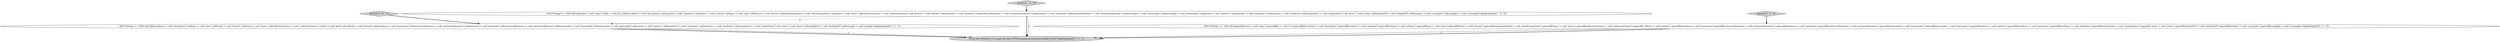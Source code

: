 digraph {
3 [style = filled, label = "ASet<String> s = ASet.of().appendIf(name != null,\"name\").appendIf(in != null,\"in\").appendIf(description != null,\"description\").appendIf(required != null,\"required\").appendIf(schema != null,\"schema\").appendIf(type != null,\"type\").appendIf(format != null,\"format\").appendIf(allowEmptyValue != null,\"allowEmptyValue\").appendIf(items != null,\"items\").appendIf(collectionFormat != null,\"collectionFormat\").appendIf(_default != null,\"default\").appendIf(maximum != null,\"maximum\").appendIf(exclusiveMaximum != null,\"exclusiveMaximum\").appendIf(minimum != null,\"minimum\").appendIf(exclusiveMinimum != null,\"exclusiveMinimum\").appendIf(maxLength != null,\"maxLength\").appendIf(minLength != null,\"minLength\").appendIf(pattern != null,\"pattern\").appendIf(maxItems != null,\"maxItems\").appendIf(minItems != null,\"minItems\").appendIf(uniqueItems != null,\"uniqueItems\").appendIf(_enum != null,\"enum\").appendIf(multipleOf != null,\"multipleOf\").appendIf(example != null,\"x-example\").appendIf(examples != null,\"x-examples\")@@@3@@@['0', '1', '0']", fillcolor = white, shape = ellipse image = "AAA0AAABBB2BBB"];
6 [style = filled, label = "keySet['0', '0', '1']", fillcolor = lightgray, shape = diamond image = "AAA0AAABBB3BBB"];
0 [style = filled, label = "return new MultiSet<>(s,super.edu.fdu.CPPDG.tinypdg.pe.ExpressionInfo@151d671)@@@4@@@['1', '1', '1']", fillcolor = lightgray, shape = ellipse image = "AAA0AAABBB1BBB"];
4 [style = filled, label = "keySet['0', '1', '0']", fillcolor = lightgray, shape = diamond image = "AAA0AAABBB2BBB"];
5 [style = filled, label = "ASet<String> s = ASet.of().aif(description != null,\"description\").aif(type != null,\"type\").aif(format != null,\"format\").aif(items != null,\"items\").aif(collectionFormat != null,\"collectionFormat\").aif(ref != null,\"$ref\").aif(_default != null,\"default\").aif(maximum != null,\"maximum\").aif(exclusiveMaximum != null,\"exclusiveMaximum\").aif(minimum != null,\"minimum\").aif(exclusiveMinimum != null,\"exclusiveMinimum\").aif(maxLength != null,\"maxLength\").aif(minLength != null,\"minLength\").aif(pattern != null,\"pattern\").aif(maxItems != null,\"maxItems\").aif(minItems != null,\"minItems\").aif(uniqueItems != null,\"uniqueItems\").aif(_enum != null,\"enum\").aif(multipleOf != null,\"multipleOf\").aif(example != null,\"example\")@@@3@@@['0', '0', '1']", fillcolor = white, shape = ellipse image = "AAA0AAABBB3BBB"];
1 [style = filled, label = "ASet<String> s = ASet.of().aif(name != null,\"name\").aif(in != null,\"in\").aif(description != null,\"description\").aif(required != null,\"required\").aif(schema != null,\"schema\").aif(type != null,\"type\").aif(format != null,\"format\").aif(allowEmptyValue != null,\"allowEmptyValue\").aif(items != null,\"items\").aif(collectionFormat != null,\"collectionFormat\").aif(_default != null,\"default\").aif(maximum != null,\"maximum\").aif(exclusiveMaximum != null,\"exclusiveMaximum\").aif(minimum != null,\"minimum\").aif(exclusiveMinimum != null,\"exclusiveMinimum\").aif(maxLength != null,\"maxLength\").aif(minLength != null,\"minLength\").aif(pattern != null,\"pattern\").aif(maxItems != null,\"maxItems\").aif(minItems != null,\"minItems\").aif(uniqueItems != null,\"uniqueItems\").aif(_enum != null,\"enum\").aif(multipleOf != null,\"multipleOf\").aif(example != null,\"x-example\").aif(examples != null,\"x-examples\")@@@3@@@['1', '0', '0']", fillcolor = white, shape = ellipse image = "AAA0AAABBB1BBB"];
2 [style = filled, label = "keySet['1', '0', '0']", fillcolor = lightgray, shape = diamond image = "AAA0AAABBB1BBB"];
4->3 [style = bold, label=""];
6->5 [style = bold, label=""];
1->0 [style = bold, label=""];
1->5 [style = dashed, label="0"];
3->0 [style = solid, label="s"];
5->0 [style = bold, label=""];
5->0 [style = solid, label="s"];
2->1 [style = bold, label=""];
1->0 [style = solid, label="s"];
3->0 [style = bold, label=""];
}
